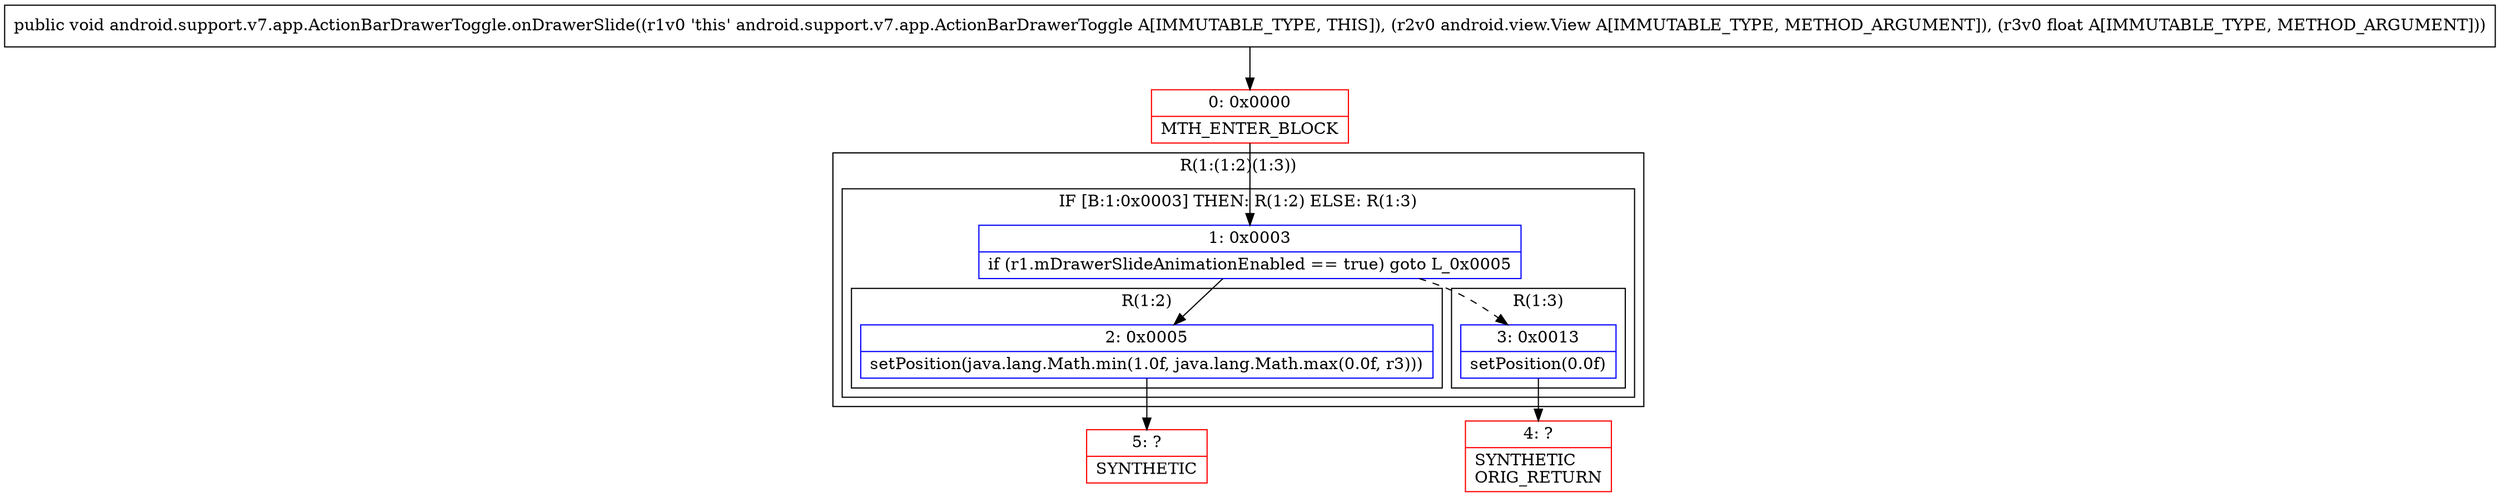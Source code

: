 digraph "CFG forandroid.support.v7.app.ActionBarDrawerToggle.onDrawerSlide(Landroid\/view\/View;F)V" {
subgraph cluster_Region_1010601524 {
label = "R(1:(1:2)(1:3))";
node [shape=record,color=blue];
subgraph cluster_IfRegion_2111903519 {
label = "IF [B:1:0x0003] THEN: R(1:2) ELSE: R(1:3)";
node [shape=record,color=blue];
Node_1 [shape=record,label="{1\:\ 0x0003|if (r1.mDrawerSlideAnimationEnabled == true) goto L_0x0005\l}"];
subgraph cluster_Region_325645699 {
label = "R(1:2)";
node [shape=record,color=blue];
Node_2 [shape=record,label="{2\:\ 0x0005|setPosition(java.lang.Math.min(1.0f, java.lang.Math.max(0.0f, r3)))\l}"];
}
subgraph cluster_Region_1213407203 {
label = "R(1:3)";
node [shape=record,color=blue];
Node_3 [shape=record,label="{3\:\ 0x0013|setPosition(0.0f)\l}"];
}
}
}
Node_0 [shape=record,color=red,label="{0\:\ 0x0000|MTH_ENTER_BLOCK\l}"];
Node_4 [shape=record,color=red,label="{4\:\ ?|SYNTHETIC\lORIG_RETURN\l}"];
Node_5 [shape=record,color=red,label="{5\:\ ?|SYNTHETIC\l}"];
MethodNode[shape=record,label="{public void android.support.v7.app.ActionBarDrawerToggle.onDrawerSlide((r1v0 'this' android.support.v7.app.ActionBarDrawerToggle A[IMMUTABLE_TYPE, THIS]), (r2v0 android.view.View A[IMMUTABLE_TYPE, METHOD_ARGUMENT]), (r3v0 float A[IMMUTABLE_TYPE, METHOD_ARGUMENT])) }"];
MethodNode -> Node_0;
Node_1 -> Node_2;
Node_1 -> Node_3[style=dashed];
Node_2 -> Node_5;
Node_3 -> Node_4;
Node_0 -> Node_1;
}

